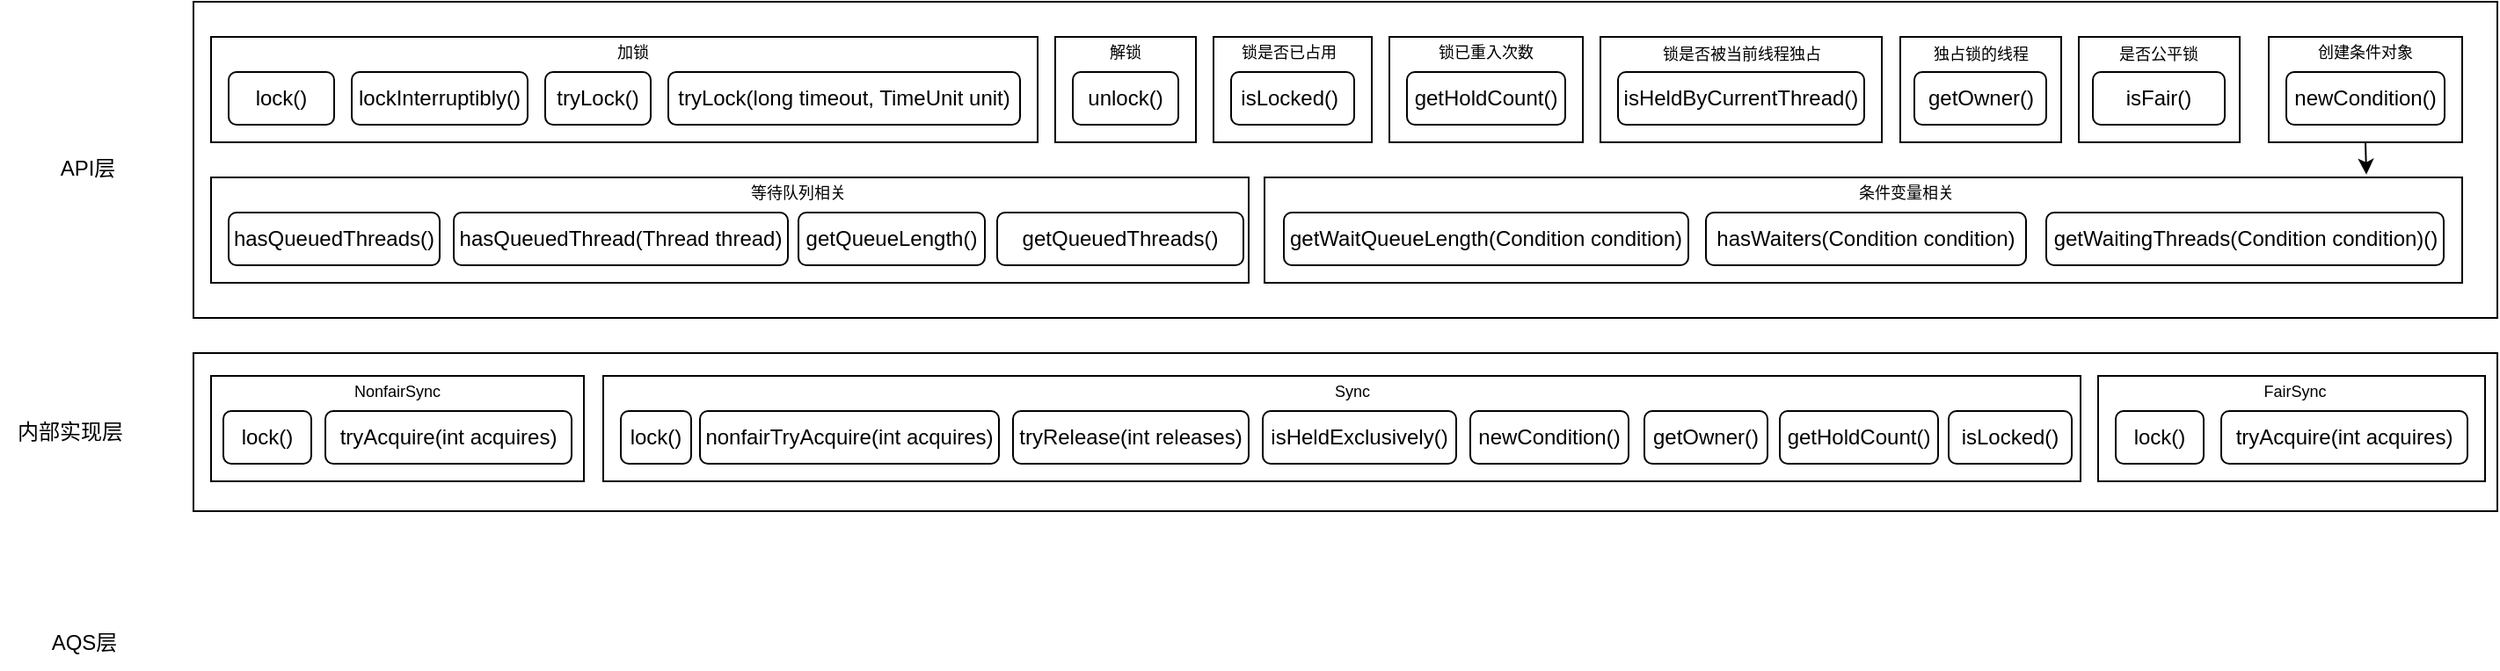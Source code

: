 <mxfile version="24.7.17">
  <diagram name="第 1 页" id="MMxmxStkfbc-HKGitllI">
    <mxGraphModel dx="2501" dy="746" grid="1" gridSize="10" guides="1" tooltips="1" connect="1" arrows="1" fold="1" page="1" pageScale="1" pageWidth="827" pageHeight="1169" math="0" shadow="0">
      <root>
        <mxCell id="0" />
        <mxCell id="1" parent="0" />
        <mxCell id="yH5DKiPyY2_BpjZ6cQ-a-77" value="" style="rounded=0;whiteSpace=wrap;html=1;" vertex="1" parent="1">
          <mxGeometry x="40" y="260" width="1310" height="90" as="geometry" />
        </mxCell>
        <mxCell id="yH5DKiPyY2_BpjZ6cQ-a-54" value="" style="rounded=0;whiteSpace=wrap;html=1;" vertex="1" parent="1">
          <mxGeometry x="40" y="60" width="1310" height="180" as="geometry" />
        </mxCell>
        <mxCell id="yH5DKiPyY2_BpjZ6cQ-a-11" value="" style="rounded=0;whiteSpace=wrap;html=1;" vertex="1" parent="1">
          <mxGeometry x="530" y="80" width="80" height="60" as="geometry" />
        </mxCell>
        <mxCell id="yH5DKiPyY2_BpjZ6cQ-a-5" value="" style="rounded=0;whiteSpace=wrap;html=1;" vertex="1" parent="1">
          <mxGeometry x="50" y="80" width="470" height="60" as="geometry" />
        </mxCell>
        <mxCell id="yH5DKiPyY2_BpjZ6cQ-a-1" value="lock()" style="rounded=1;whiteSpace=wrap;html=1;" vertex="1" parent="1">
          <mxGeometry x="60" y="100" width="60" height="30" as="geometry" />
        </mxCell>
        <mxCell id="yH5DKiPyY2_BpjZ6cQ-a-2" value="lockInterruptibly()" style="rounded=1;whiteSpace=wrap;html=1;" vertex="1" parent="1">
          <mxGeometry x="130" y="100" width="100" height="30" as="geometry" />
        </mxCell>
        <mxCell id="yH5DKiPyY2_BpjZ6cQ-a-3" value="tryLock()" style="rounded=1;whiteSpace=wrap;html=1;" vertex="1" parent="1">
          <mxGeometry x="240" y="100" width="60" height="30" as="geometry" />
        </mxCell>
        <mxCell id="yH5DKiPyY2_BpjZ6cQ-a-4" value="tryLock(long timeout, TimeUnit unit)" style="rounded=1;whiteSpace=wrap;html=1;" vertex="1" parent="1">
          <mxGeometry x="310" y="100" width="200" height="30" as="geometry" />
        </mxCell>
        <mxCell id="yH5DKiPyY2_BpjZ6cQ-a-6" value="&lt;font style=&quot;font-size: 9px;&quot;&gt;加锁&lt;/font&gt;" style="text;html=1;align=center;verticalAlign=middle;whiteSpace=wrap;rounded=0;" vertex="1" parent="1">
          <mxGeometry x="260" y="83" width="60" height="10" as="geometry" />
        </mxCell>
        <mxCell id="yH5DKiPyY2_BpjZ6cQ-a-9" value="unlock()" style="rounded=1;whiteSpace=wrap;html=1;" vertex="1" parent="1">
          <mxGeometry x="540" y="100" width="60" height="30" as="geometry" />
        </mxCell>
        <mxCell id="yH5DKiPyY2_BpjZ6cQ-a-12" value="&lt;font style=&quot;font-size: 9px;&quot;&gt;解锁&lt;/font&gt;" style="text;html=1;align=center;verticalAlign=middle;whiteSpace=wrap;rounded=0;" vertex="1" parent="1">
          <mxGeometry x="540" y="83" width="60" height="10" as="geometry" />
        </mxCell>
        <mxCell id="yH5DKiPyY2_BpjZ6cQ-a-13" value="" style="rounded=0;whiteSpace=wrap;html=1;" vertex="1" parent="1">
          <mxGeometry x="1220" y="80" width="110" height="60" as="geometry" />
        </mxCell>
        <mxCell id="yH5DKiPyY2_BpjZ6cQ-a-14" value="newCondition()" style="rounded=1;whiteSpace=wrap;html=1;" vertex="1" parent="1">
          <mxGeometry x="1230" y="100" width="90" height="30" as="geometry" />
        </mxCell>
        <mxCell id="yH5DKiPyY2_BpjZ6cQ-a-16" value="&lt;font style=&quot;font-size: 9px;&quot;&gt;创建条件对象&lt;/font&gt;" style="text;html=1;align=center;verticalAlign=middle;whiteSpace=wrap;rounded=0;" vertex="1" parent="1">
          <mxGeometry x="1245" y="83" width="60" height="10" as="geometry" />
        </mxCell>
        <mxCell id="yH5DKiPyY2_BpjZ6cQ-a-17" value="API层" style="text;html=1;align=center;verticalAlign=middle;whiteSpace=wrap;rounded=0;" vertex="1" parent="1">
          <mxGeometry x="-50" y="140" width="60" height="30" as="geometry" />
        </mxCell>
        <mxCell id="yH5DKiPyY2_BpjZ6cQ-a-18" value="" style="rounded=0;whiteSpace=wrap;html=1;" vertex="1" parent="1">
          <mxGeometry x="720" y="80" width="110" height="60" as="geometry" />
        </mxCell>
        <mxCell id="yH5DKiPyY2_BpjZ6cQ-a-19" value="getHoldCount()" style="rounded=1;whiteSpace=wrap;html=1;" vertex="1" parent="1">
          <mxGeometry x="730" y="100" width="90" height="30" as="geometry" />
        </mxCell>
        <mxCell id="yH5DKiPyY2_BpjZ6cQ-a-20" value="&lt;font style=&quot;font-size: 9px;&quot;&gt;锁已重入次数&lt;/font&gt;" style="text;html=1;align=center;verticalAlign=middle;whiteSpace=wrap;rounded=0;" vertex="1" parent="1">
          <mxGeometry x="745" y="83" width="60" height="10" as="geometry" />
        </mxCell>
        <mxCell id="yH5DKiPyY2_BpjZ6cQ-a-21" value="" style="rounded=0;whiteSpace=wrap;html=1;" vertex="1" parent="1">
          <mxGeometry x="620" y="80" width="90" height="60" as="geometry" />
        </mxCell>
        <mxCell id="yH5DKiPyY2_BpjZ6cQ-a-22" value="isLocked()&amp;nbsp;" style="rounded=1;whiteSpace=wrap;html=1;" vertex="1" parent="1">
          <mxGeometry x="630" y="100" width="70" height="30" as="geometry" />
        </mxCell>
        <mxCell id="yH5DKiPyY2_BpjZ6cQ-a-23" value="&lt;font style=&quot;font-size: 9px;&quot;&gt;锁是否已占用&lt;/font&gt;" style="text;html=1;align=center;verticalAlign=middle;whiteSpace=wrap;rounded=0;" vertex="1" parent="1">
          <mxGeometry x="633" y="83" width="60" height="10" as="geometry" />
        </mxCell>
        <mxCell id="yH5DKiPyY2_BpjZ6cQ-a-24" value="" style="rounded=0;whiteSpace=wrap;html=1;" vertex="1" parent="1">
          <mxGeometry x="840" y="80" width="160" height="60" as="geometry" />
        </mxCell>
        <mxCell id="yH5DKiPyY2_BpjZ6cQ-a-25" value="isHeldByCurrentThread()" style="rounded=1;whiteSpace=wrap;html=1;" vertex="1" parent="1">
          <mxGeometry x="850" y="100" width="140" height="30" as="geometry" />
        </mxCell>
        <mxCell id="yH5DKiPyY2_BpjZ6cQ-a-26" value="&lt;font style=&quot;font-size: 9px;&quot;&gt;锁是否被当前线程独占&lt;/font&gt;" style="text;html=1;align=center;verticalAlign=middle;whiteSpace=wrap;rounded=0;" vertex="1" parent="1">
          <mxGeometry x="872.5" y="84" width="95" height="10" as="geometry" />
        </mxCell>
        <mxCell id="yH5DKiPyY2_BpjZ6cQ-a-27" value="" style="rounded=0;whiteSpace=wrap;html=1;" vertex="1" parent="1">
          <mxGeometry x="1010.5" y="80" width="91.5" height="60" as="geometry" />
        </mxCell>
        <mxCell id="yH5DKiPyY2_BpjZ6cQ-a-28" value="getOwner()" style="rounded=1;whiteSpace=wrap;html=1;" vertex="1" parent="1">
          <mxGeometry x="1018.5" y="100" width="75" height="30" as="geometry" />
        </mxCell>
        <mxCell id="yH5DKiPyY2_BpjZ6cQ-a-29" value="&lt;font style=&quot;font-size: 9px;&quot;&gt;独占锁的线程&lt;/font&gt;" style="text;html=1;align=center;verticalAlign=middle;whiteSpace=wrap;rounded=0;" vertex="1" parent="1">
          <mxGeometry x="1008.5" y="84" width="95" height="10" as="geometry" />
        </mxCell>
        <mxCell id="yH5DKiPyY2_BpjZ6cQ-a-34" value="" style="rounded=0;whiteSpace=wrap;html=1;" vertex="1" parent="1">
          <mxGeometry x="1112" y="80" width="91.5" height="60" as="geometry" />
        </mxCell>
        <mxCell id="yH5DKiPyY2_BpjZ6cQ-a-35" value="isFair()" style="rounded=1;whiteSpace=wrap;html=1;" vertex="1" parent="1">
          <mxGeometry x="1120" y="100" width="75" height="30" as="geometry" />
        </mxCell>
        <mxCell id="yH5DKiPyY2_BpjZ6cQ-a-36" value="&lt;font style=&quot;font-size: 9px;&quot;&gt;是否公平锁&lt;/font&gt;" style="text;html=1;align=center;verticalAlign=middle;whiteSpace=wrap;rounded=0;" vertex="1" parent="1">
          <mxGeometry x="1110" y="84" width="95" height="10" as="geometry" />
        </mxCell>
        <mxCell id="yH5DKiPyY2_BpjZ6cQ-a-39" value="" style="rounded=0;whiteSpace=wrap;html=1;" vertex="1" parent="1">
          <mxGeometry x="50" y="160" width="590" height="60" as="geometry" />
        </mxCell>
        <mxCell id="yH5DKiPyY2_BpjZ6cQ-a-40" value="hasQueuedThreads()" style="rounded=1;whiteSpace=wrap;html=1;" vertex="1" parent="1">
          <mxGeometry x="60" y="180" width="120" height="30" as="geometry" />
        </mxCell>
        <mxCell id="yH5DKiPyY2_BpjZ6cQ-a-41" value="hasQueuedThread(Thread thread)" style="rounded=1;whiteSpace=wrap;html=1;" vertex="1" parent="1">
          <mxGeometry x="188" y="180" width="190" height="30" as="geometry" />
        </mxCell>
        <mxCell id="yH5DKiPyY2_BpjZ6cQ-a-42" value="getQueueLength()" style="rounded=1;whiteSpace=wrap;html=1;" vertex="1" parent="1">
          <mxGeometry x="384" y="180" width="106" height="30" as="geometry" />
        </mxCell>
        <mxCell id="yH5DKiPyY2_BpjZ6cQ-a-43" value="getQueuedThreads()" style="rounded=1;whiteSpace=wrap;html=1;" vertex="1" parent="1">
          <mxGeometry x="497" y="180" width="140" height="30" as="geometry" />
        </mxCell>
        <mxCell id="yH5DKiPyY2_BpjZ6cQ-a-44" value="&lt;font style=&quot;font-size: 9px;&quot;&gt;等待队列相关&lt;/font&gt;" style="text;html=1;align=center;verticalAlign=middle;whiteSpace=wrap;rounded=0;" vertex="1" parent="1">
          <mxGeometry x="354" y="163" width="60" height="10" as="geometry" />
        </mxCell>
        <mxCell id="yH5DKiPyY2_BpjZ6cQ-a-45" value="" style="rounded=0;whiteSpace=wrap;html=1;" vertex="1" parent="1">
          <mxGeometry x="649" y="160" width="681" height="60" as="geometry" />
        </mxCell>
        <mxCell id="yH5DKiPyY2_BpjZ6cQ-a-46" value="getWaitQueueLength(Condition condition)" style="rounded=1;whiteSpace=wrap;html=1;" vertex="1" parent="1">
          <mxGeometry x="660" y="180" width="230" height="30" as="geometry" />
        </mxCell>
        <mxCell id="yH5DKiPyY2_BpjZ6cQ-a-47" value="hasWaiters(Condition condition)" style="rounded=1;whiteSpace=wrap;html=1;" vertex="1" parent="1">
          <mxGeometry x="900" y="180" width="182" height="30" as="geometry" />
        </mxCell>
        <mxCell id="yH5DKiPyY2_BpjZ6cQ-a-49" value="getWaitingThreads(Condition condition)()" style="rounded=1;whiteSpace=wrap;html=1;" vertex="1" parent="1">
          <mxGeometry x="1093.5" y="180" width="226" height="30" as="geometry" />
        </mxCell>
        <mxCell id="yH5DKiPyY2_BpjZ6cQ-a-50" value="&lt;font style=&quot;font-size: 9px;&quot;&gt;条件变量相关&lt;/font&gt;" style="text;html=1;align=center;verticalAlign=middle;whiteSpace=wrap;rounded=0;" vertex="1" parent="1">
          <mxGeometry x="984" y="163" width="60" height="10" as="geometry" />
        </mxCell>
        <mxCell id="yH5DKiPyY2_BpjZ6cQ-a-53" style="edgeStyle=orthogonalEdgeStyle;rounded=0;orthogonalLoop=1;jettySize=auto;html=1;exitX=0.5;exitY=1;exitDx=0;exitDy=0;entryX=0.92;entryY=-0.027;entryDx=0;entryDy=0;entryPerimeter=0;" edge="1" parent="1" source="yH5DKiPyY2_BpjZ6cQ-a-13" target="yH5DKiPyY2_BpjZ6cQ-a-45">
          <mxGeometry relative="1" as="geometry" />
        </mxCell>
        <mxCell id="yH5DKiPyY2_BpjZ6cQ-a-56" value="" style="rounded=0;whiteSpace=wrap;html=1;" vertex="1" parent="1">
          <mxGeometry x="50" y="273" width="212" height="60" as="geometry" />
        </mxCell>
        <mxCell id="yH5DKiPyY2_BpjZ6cQ-a-57" value="lock()" style="rounded=1;whiteSpace=wrap;html=1;" vertex="1" parent="1">
          <mxGeometry x="57" y="293" width="50" height="30" as="geometry" />
        </mxCell>
        <mxCell id="yH5DKiPyY2_BpjZ6cQ-a-60" value="tryAcquire(int acquires)" style="rounded=1;whiteSpace=wrap;html=1;" vertex="1" parent="1">
          <mxGeometry x="115" y="293" width="140" height="30" as="geometry" />
        </mxCell>
        <mxCell id="yH5DKiPyY2_BpjZ6cQ-a-61" value="&lt;font style=&quot;font-size: 9px;&quot;&gt;NonfairSync&lt;/font&gt;" style="text;html=1;align=center;verticalAlign=middle;whiteSpace=wrap;rounded=0;" vertex="1" parent="1">
          <mxGeometry x="126" y="276" width="60" height="10" as="geometry" />
        </mxCell>
        <mxCell id="yH5DKiPyY2_BpjZ6cQ-a-62" value="" style="rounded=0;whiteSpace=wrap;html=1;" vertex="1" parent="1">
          <mxGeometry x="273" y="273" width="840" height="60" as="geometry" />
        </mxCell>
        <mxCell id="yH5DKiPyY2_BpjZ6cQ-a-63" value="lock()" style="rounded=1;whiteSpace=wrap;html=1;" vertex="1" parent="1">
          <mxGeometry x="283" y="293" width="40" height="30" as="geometry" />
        </mxCell>
        <mxCell id="yH5DKiPyY2_BpjZ6cQ-a-64" value="tryRelease(int releases)" style="rounded=1;whiteSpace=wrap;html=1;" vertex="1" parent="1">
          <mxGeometry x="506" y="293" width="134" height="30" as="geometry" />
        </mxCell>
        <mxCell id="yH5DKiPyY2_BpjZ6cQ-a-65" value="isHeldExclusively()" style="rounded=1;whiteSpace=wrap;html=1;" vertex="1" parent="1">
          <mxGeometry x="648" y="293" width="110" height="30" as="geometry" />
        </mxCell>
        <mxCell id="yH5DKiPyY2_BpjZ6cQ-a-66" value="nonfairTryAcquire(int acquires)" style="rounded=1;whiteSpace=wrap;html=1;" vertex="1" parent="1">
          <mxGeometry x="328" y="293" width="170" height="30" as="geometry" />
        </mxCell>
        <mxCell id="yH5DKiPyY2_BpjZ6cQ-a-67" value="&lt;font style=&quot;font-size: 9px;&quot;&gt;Sync&lt;/font&gt;" style="text;html=1;align=center;verticalAlign=middle;whiteSpace=wrap;rounded=0;" vertex="1" parent="1">
          <mxGeometry x="669" y="276" width="60" height="10" as="geometry" />
        </mxCell>
        <mxCell id="yH5DKiPyY2_BpjZ6cQ-a-68" value="" style="rounded=0;whiteSpace=wrap;html=1;" vertex="1" parent="1">
          <mxGeometry x="1123" y="273" width="220" height="60" as="geometry" />
        </mxCell>
        <mxCell id="yH5DKiPyY2_BpjZ6cQ-a-69" value="lock()" style="rounded=1;whiteSpace=wrap;html=1;" vertex="1" parent="1">
          <mxGeometry x="1133" y="293" width="50" height="30" as="geometry" />
        </mxCell>
        <mxCell id="yH5DKiPyY2_BpjZ6cQ-a-70" value="tryAcquire(int acquires)" style="rounded=1;whiteSpace=wrap;html=1;" vertex="1" parent="1">
          <mxGeometry x="1193" y="293" width="140" height="30" as="geometry" />
        </mxCell>
        <mxCell id="yH5DKiPyY2_BpjZ6cQ-a-71" value="&lt;font style=&quot;font-size: 9px;&quot;&gt;FairSync&lt;/font&gt;" style="text;html=1;align=center;verticalAlign=middle;whiteSpace=wrap;rounded=0;" vertex="1" parent="1">
          <mxGeometry x="1205" y="276" width="60" height="10" as="geometry" />
        </mxCell>
        <mxCell id="yH5DKiPyY2_BpjZ6cQ-a-72" value="getOwner()" style="rounded=1;whiteSpace=wrap;html=1;" vertex="1" parent="1">
          <mxGeometry x="865" y="293" width="70" height="30" as="geometry" />
        </mxCell>
        <mxCell id="yH5DKiPyY2_BpjZ6cQ-a-73" value="newCondition()" style="rounded=1;whiteSpace=wrap;html=1;" vertex="1" parent="1">
          <mxGeometry x="766" y="293" width="90" height="30" as="geometry" />
        </mxCell>
        <mxCell id="yH5DKiPyY2_BpjZ6cQ-a-74" value="getHoldCount()" style="rounded=1;whiteSpace=wrap;html=1;" vertex="1" parent="1">
          <mxGeometry x="942" y="293" width="90" height="30" as="geometry" />
        </mxCell>
        <mxCell id="yH5DKiPyY2_BpjZ6cQ-a-75" value="isLocked()" style="rounded=1;whiteSpace=wrap;html=1;" vertex="1" parent="1">
          <mxGeometry x="1038" y="293" width="70" height="30" as="geometry" />
        </mxCell>
        <mxCell id="yH5DKiPyY2_BpjZ6cQ-a-78" value="内部实现层" style="text;html=1;align=center;verticalAlign=middle;whiteSpace=wrap;rounded=0;" vertex="1" parent="1">
          <mxGeometry x="-70" y="290" width="80" height="30" as="geometry" />
        </mxCell>
        <mxCell id="yH5DKiPyY2_BpjZ6cQ-a-79" value="AQS层" style="text;html=1;align=center;verticalAlign=middle;whiteSpace=wrap;rounded=0;" vertex="1" parent="1">
          <mxGeometry x="-62" y="410" width="80" height="30" as="geometry" />
        </mxCell>
      </root>
    </mxGraphModel>
  </diagram>
</mxfile>
